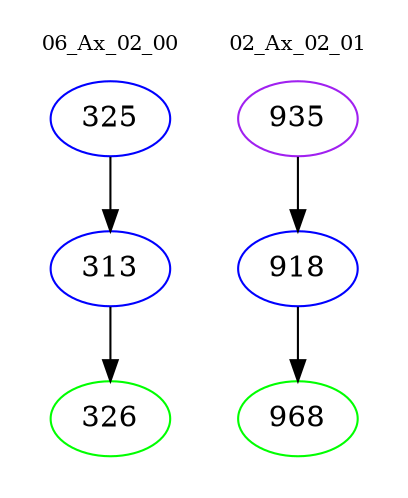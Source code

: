 digraph{
subgraph cluster_0 {
color = white
label = "06_Ax_02_00";
fontsize=10;
T0_325 [label="325", color="blue"]
T0_325 -> T0_313 [color="black"]
T0_313 [label="313", color="blue"]
T0_313 -> T0_326 [color="black"]
T0_326 [label="326", color="green"]
}
subgraph cluster_1 {
color = white
label = "02_Ax_02_01";
fontsize=10;
T1_935 [label="935", color="purple"]
T1_935 -> T1_918 [color="black"]
T1_918 [label="918", color="blue"]
T1_918 -> T1_968 [color="black"]
T1_968 [label="968", color="green"]
}
}

